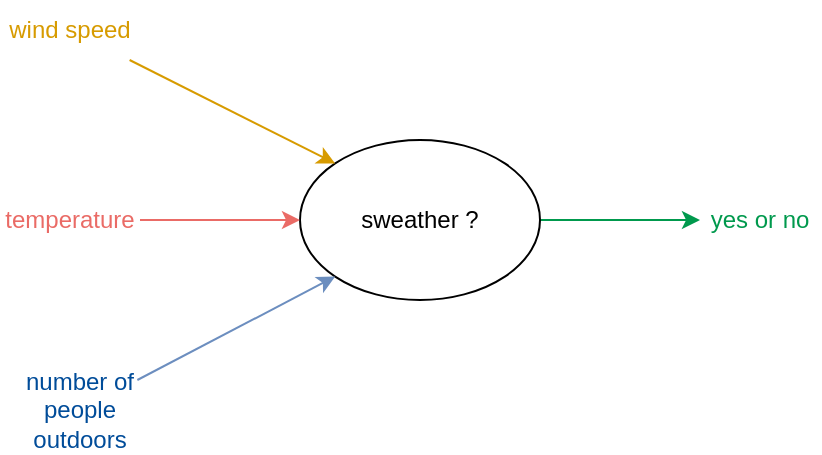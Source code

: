 <mxfile version="25.0.3">
  <diagram name="페이지-1" id="wIO3oZFtxyOlvSoCHIZe">
    <mxGraphModel dx="524" dy="995" grid="1" gridSize="10" guides="1" tooltips="1" connect="1" arrows="1" fold="1" page="1" pageScale="1" pageWidth="1169" pageHeight="827" math="0" shadow="0">
      <root>
        <mxCell id="0" />
        <mxCell id="1" parent="0" />
        <mxCell id="GWsmnFPYYR6MpKC78p7a-9" style="edgeStyle=orthogonalEdgeStyle;rounded=0;orthogonalLoop=1;jettySize=auto;html=1;entryX=0;entryY=0.5;entryDx=0;entryDy=0;fontColor=#00994D;strokeColor=#00994D;" parent="1" source="GWsmnFPYYR6MpKC78p7a-1" target="GWsmnFPYYR6MpKC78p7a-8" edge="1">
          <mxGeometry relative="1" as="geometry" />
        </mxCell>
        <mxCell id="GWsmnFPYYR6MpKC78p7a-1" value="sweather ?" style="ellipse;whiteSpace=wrap;html=1;" parent="1" vertex="1">
          <mxGeometry x="200" y="240" width="120" height="80" as="geometry" />
        </mxCell>
        <mxCell id="GWsmnFPYYR6MpKC78p7a-2" value="wind speed" style="text;html=1;align=center;verticalAlign=middle;whiteSpace=wrap;rounded=0;fillColor=none;strokeColor=none;fontColor=#D79B00;" parent="1" vertex="1">
          <mxGeometry x="50" y="170" width="70" height="30" as="geometry" />
        </mxCell>
        <mxCell id="GWsmnFPYYR6MpKC78p7a-3" style="rounded=0;orthogonalLoop=1;jettySize=auto;html=1;entryX=0;entryY=0;entryDx=0;entryDy=0;fillColor=#dae8fc;strokeColor=#D79B00;fontColor=#D79B00;" parent="1" source="GWsmnFPYYR6MpKC78p7a-2" target="GWsmnFPYYR6MpKC78p7a-1" edge="1">
          <mxGeometry relative="1" as="geometry" />
        </mxCell>
        <mxCell id="GWsmnFPYYR6MpKC78p7a-5" style="edgeStyle=orthogonalEdgeStyle;rounded=0;orthogonalLoop=1;jettySize=auto;html=1;entryX=0;entryY=0.5;entryDx=0;entryDy=0;fillColor=#dae8fc;strokeColor=#EA6B66;" parent="1" source="GWsmnFPYYR6MpKC78p7a-4" target="GWsmnFPYYR6MpKC78p7a-1" edge="1">
          <mxGeometry relative="1" as="geometry" />
        </mxCell>
        <mxCell id="GWsmnFPYYR6MpKC78p7a-4" value="temperature" style="text;html=1;align=center;verticalAlign=middle;whiteSpace=wrap;rounded=0;fillColor=none;strokeColor=none;fontColor=#EA6B66;" parent="1" vertex="1">
          <mxGeometry x="50" y="265" width="70" height="30" as="geometry" />
        </mxCell>
        <mxCell id="GWsmnFPYYR6MpKC78p7a-7" style="rounded=0;orthogonalLoop=1;jettySize=auto;html=1;entryX=0;entryY=1;entryDx=0;entryDy=0;fillColor=#dae8fc;strokeColor=#6c8ebf;" parent="1" source="GWsmnFPYYR6MpKC78p7a-6" target="GWsmnFPYYR6MpKC78p7a-1" edge="1">
          <mxGeometry relative="1" as="geometry" />
        </mxCell>
        <mxCell id="GWsmnFPYYR6MpKC78p7a-6" value="number of people outdoors" style="text;html=1;align=center;verticalAlign=middle;whiteSpace=wrap;rounded=0;fillColor=none;strokeColor=none;fontColor=#004C99;" parent="1" vertex="1">
          <mxGeometry x="60" y="360" width="60" height="30" as="geometry" />
        </mxCell>
        <mxCell id="GWsmnFPYYR6MpKC78p7a-8" value="&lt;font color=&quot;#00994d&quot;&gt;yes or no&lt;/font&gt;" style="text;html=1;align=center;verticalAlign=middle;whiteSpace=wrap;rounded=0;fillColor=none;strokeColor=none;fontColor=#004C99;" parent="1" vertex="1">
          <mxGeometry x="400" y="265" width="60" height="30" as="geometry" />
        </mxCell>
      </root>
    </mxGraphModel>
  </diagram>
</mxfile>
